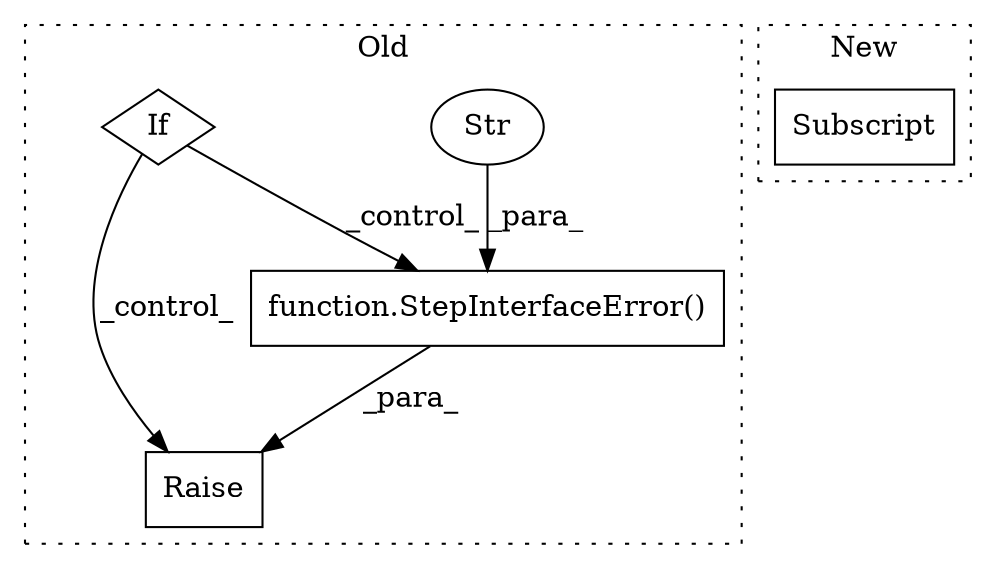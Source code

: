 digraph G {
subgraph cluster0 {
1 [label="function.StepInterfaceError()" a="75" s="1586,1884" l="40,1" shape="box"];
3 [label="Str" a="66" s="1626" l="258" shape="ellipse"];
4 [label="Raise" a="91" s="1580" l="6" shape="box"];
5 [label="If" a="96" s="839" l="3" shape="diamond"];
label = "Old";
style="dotted";
}
subgraph cluster1 {
2 [label="Subscript" a="63" s="1387,0" l="16,0" shape="box"];
label = "New";
style="dotted";
}
1 -> 4 [label="_para_"];
3 -> 1 [label="_para_"];
5 -> 1 [label="_control_"];
5 -> 4 [label="_control_"];
}